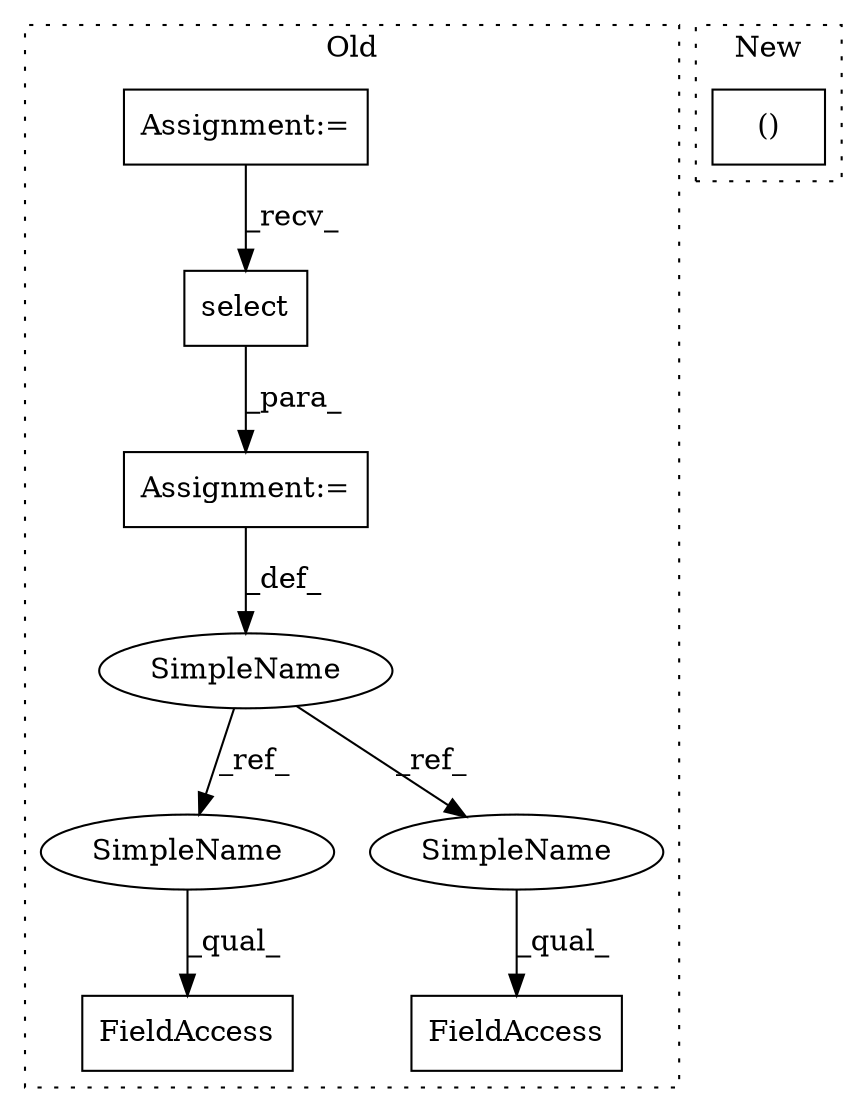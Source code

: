 digraph G {
subgraph cluster0 {
1 [label="select" a="32" s="1428,1458" l="7,1" shape="box"];
3 [label="Assignment:=" a="7" s="1409" l="1" shape="box"];
4 [label="FieldAccess" a="22" s="1512" l="9" shape="box"];
5 [label="FieldAccess" a="22" s="1492" l="7" shape="box"];
6 [label="SimpleName" a="42" s="1583" l="3" shape="ellipse"];
7 [label="Assignment:=" a="7" s="1341" l="1" shape="box"];
8 [label="SimpleName" a="42" s="1492" l="3" shape="ellipse"];
9 [label="SimpleName" a="42" s="1512" l="3" shape="ellipse"];
label = "Old";
style="dotted";
}
subgraph cluster1 {
2 [label="()" a="106" s="898" l="15" shape="box"];
label = "New";
style="dotted";
}
1 -> 3 [label="_para_"];
3 -> 6 [label="_def_"];
6 -> 9 [label="_ref_"];
6 -> 8 [label="_ref_"];
7 -> 1 [label="_recv_"];
8 -> 5 [label="_qual_"];
9 -> 4 [label="_qual_"];
}